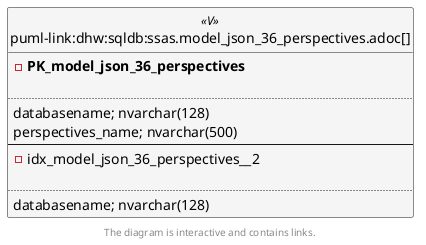 @startuml
left to right direction
'top to bottom direction
hide circle
'avoide "." issues:
set namespaceSeparator none


skinparam class {
  BackgroundColor White
  BackgroundColor<<FN>> Yellow
  BackgroundColor<<FS>> Yellow
  BackgroundColor<<FT>> LightGray
  BackgroundColor<<IF>> Yellow
  BackgroundColor<<IS>> Yellow
  BackgroundColor<<P>> Aqua
  BackgroundColor<<PC>> Aqua
  BackgroundColor<<SN>> Yellow
  BackgroundColor<<SO>> SlateBlue
  BackgroundColor<<TF>> LightGray
  BackgroundColor<<TR>> Tomato
  BackgroundColor<<U>> White
  BackgroundColor<<V>> WhiteSmoke
  BackgroundColor<<X>> Aqua
  BackgroundColor<<external>> AliceBlue
}


entity "puml-link:dhw:sqldb:ssas.model_json_36_perspectives.adoc[]" as ssas.model_json_36_perspectives << V >> {
- **PK_model_json_36_perspectives**

..
databasename; nvarchar(128)
perspectives_name; nvarchar(500)
--
- idx_model_json_36_perspectives__2

..
databasename; nvarchar(128)
}

footer The diagram is interactive and contains links.
@enduml


